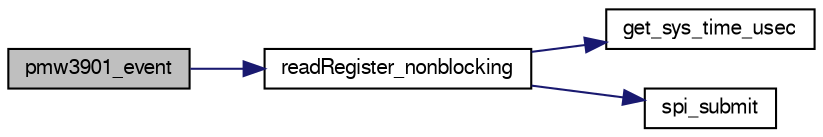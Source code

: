 digraph "pmw3901_event"
{
  edge [fontname="FreeSans",fontsize="10",labelfontname="FreeSans",labelfontsize="10"];
  node [fontname="FreeSans",fontsize="10",shape=record];
  rankdir="LR";
  Node1 [label="pmw3901_event",height=0.2,width=0.4,color="black", fillcolor="grey75", style="filled", fontcolor="black"];
  Node1 -> Node2 [color="midnightblue",fontsize="10",style="solid",fontname="FreeSans"];
  Node2 [label="readRegister_nonblocking",height=0.2,width=0.4,color="black", fillcolor="white", style="filled",URL="$pmw3901_8c.html#a6a7aaeb3506b15d4f4ff5f782f671836"];
  Node2 -> Node3 [color="midnightblue",fontsize="10",style="solid",fontname="FreeSans"];
  Node3 [label="get_sys_time_usec",height=0.2,width=0.4,color="black", fillcolor="white", style="filled",URL="$chibios_2mcu__periph_2sys__time__arch_8c.html#a7ddfef1f78a56c6b4c4c536b5d670bfb",tooltip="Get the time in microseconds since startup. "];
  Node2 -> Node4 [color="midnightblue",fontsize="10",style="solid",fontname="FreeSans"];
  Node4 [label="spi_submit",height=0.2,width=0.4,color="black", fillcolor="white", style="filled",URL="$group__spi.html#ga5d383931766cb373ebad0b8bc26d439d",tooltip="Submit SPI transaction. "];
}
